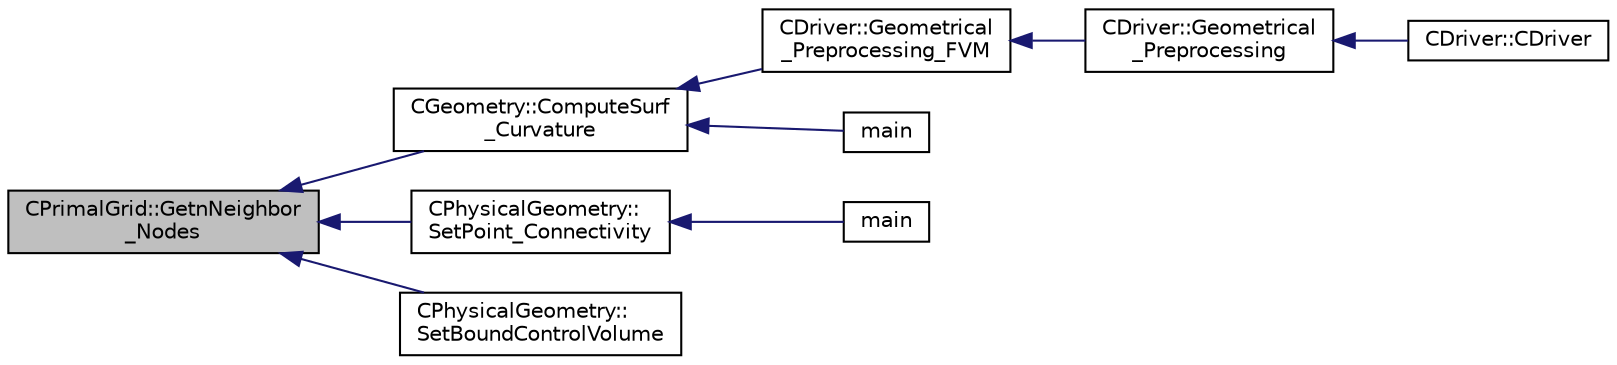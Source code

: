 digraph "CPrimalGrid::GetnNeighbor_Nodes"
{
  edge [fontname="Helvetica",fontsize="10",labelfontname="Helvetica",labelfontsize="10"];
  node [fontname="Helvetica",fontsize="10",shape=record];
  rankdir="LR";
  Node150 [label="CPrimalGrid::GetnNeighbor\l_Nodes",height=0.2,width=0.4,color="black", fillcolor="grey75", style="filled", fontcolor="black"];
  Node150 -> Node151 [dir="back",color="midnightblue",fontsize="10",style="solid",fontname="Helvetica"];
  Node151 [label="CGeometry::ComputeSurf\l_Curvature",height=0.2,width=0.4,color="black", fillcolor="white", style="filled",URL="$class_c_geometry.html#a260ac40c011a30a0fb55a4cc45eaf88e",tooltip="Find and store all vertices on a sharp corner in the geometry. "];
  Node151 -> Node152 [dir="back",color="midnightblue",fontsize="10",style="solid",fontname="Helvetica"];
  Node152 [label="CDriver::Geometrical\l_Preprocessing_FVM",height=0.2,width=0.4,color="black", fillcolor="white", style="filled",URL="$class_c_driver.html#a2007d2233a2d935a90140499ec4822a4",tooltip="Geometrical_Preprocessing_FVM. "];
  Node152 -> Node153 [dir="back",color="midnightblue",fontsize="10",style="solid",fontname="Helvetica"];
  Node153 [label="CDriver::Geometrical\l_Preprocessing",height=0.2,width=0.4,color="black", fillcolor="white", style="filled",URL="$class_c_driver.html#ad3d55fa299acdb779a7772bcee249004",tooltip="Construction of the edge-based data structure and the multigrid structure. "];
  Node153 -> Node154 [dir="back",color="midnightblue",fontsize="10",style="solid",fontname="Helvetica"];
  Node154 [label="CDriver::CDriver",height=0.2,width=0.4,color="black", fillcolor="white", style="filled",URL="$class_c_driver.html#a3fca4a013a6efa9bbb38fe78a86b5f3d",tooltip="Constructor of the class. "];
  Node151 -> Node155 [dir="back",color="midnightblue",fontsize="10",style="solid",fontname="Helvetica"];
  Node155 [label="main",height=0.2,width=0.4,color="black", fillcolor="white", style="filled",URL="$_s_u2___g_e_o_8cpp.html#a0ddf1224851353fc92bfbff6f499fa97"];
  Node150 -> Node156 [dir="back",color="midnightblue",fontsize="10",style="solid",fontname="Helvetica"];
  Node156 [label="CPhysicalGeometry::\lSetPoint_Connectivity",height=0.2,width=0.4,color="black", fillcolor="white", style="filled",URL="$class_c_physical_geometry.html#a020eaa2b1ab4b05cb3bd7896ea2bb657",tooltip="Set points which surround a point. "];
  Node156 -> Node157 [dir="back",color="midnightblue",fontsize="10",style="solid",fontname="Helvetica"];
  Node157 [label="main",height=0.2,width=0.4,color="black", fillcolor="white", style="filled",URL="$_s_u2___m_s_h_8cpp.html#a0ddf1224851353fc92bfbff6f499fa97"];
  Node150 -> Node158 [dir="back",color="midnightblue",fontsize="10",style="solid",fontname="Helvetica"];
  Node158 [label="CPhysicalGeometry::\lSetBoundControlVolume",height=0.2,width=0.4,color="black", fillcolor="white", style="filled",URL="$class_c_physical_geometry.html#a1d9a41135773efb3dbc1c8ba18752ea3",tooltip="Set boundary vertex structure of the control volume. "];
}
